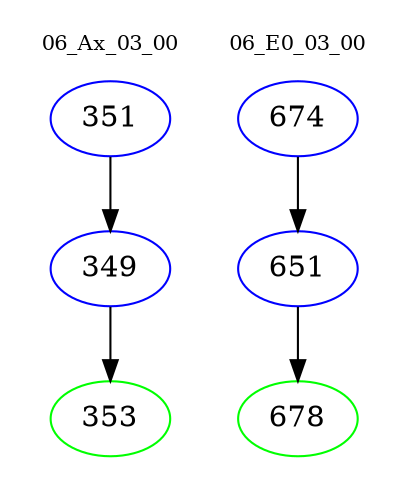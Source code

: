 digraph{
subgraph cluster_0 {
color = white
label = "06_Ax_03_00";
fontsize=10;
T0_351 [label="351", color="blue"]
T0_351 -> T0_349 [color="black"]
T0_349 [label="349", color="blue"]
T0_349 -> T0_353 [color="black"]
T0_353 [label="353", color="green"]
}
subgraph cluster_1 {
color = white
label = "06_E0_03_00";
fontsize=10;
T1_674 [label="674", color="blue"]
T1_674 -> T1_651 [color="black"]
T1_651 [label="651", color="blue"]
T1_651 -> T1_678 [color="black"]
T1_678 [label="678", color="green"]
}
}
